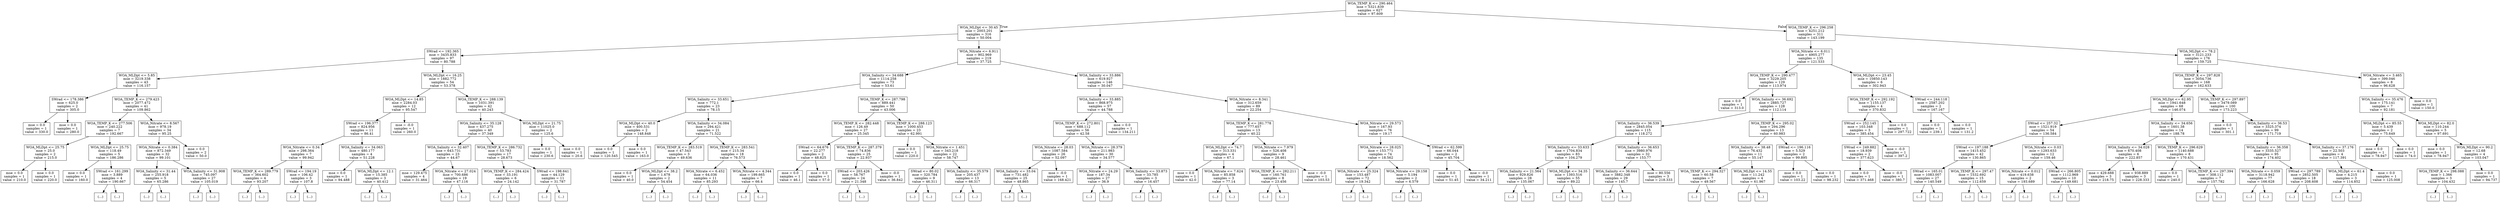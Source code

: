 digraph Tree {
node [shape=box] ;
0 [label="WOA_TEMP_K <= 290.464\nmse = 5321.839\nsamples = 627\nvalue = 97.609"] ;
1 [label="WOA_MLDpt <= 30.45\nmse = 2003.201\nsamples = 316\nvalue = 50.004"] ;
0 -> 1 [labeldistance=2.5, labelangle=45, headlabel="True"] ;
2 [label="SWrad <= 192.365\nmse = 3435.833\nsamples = 97\nvalue = 80.788"] ;
1 -> 2 ;
3 [label="WOA_MLDpt <= 5.85\nmse = 3219.338\nsamples = 43\nvalue = 116.157"] ;
2 -> 3 ;
4 [label="SWrad <= 178.386\nmse = 625.0\nsamples = 2\nvalue = 305.0"] ;
3 -> 4 ;
5 [label="mse = 0.0\nsamples = 1\nvalue = 330.0"] ;
4 -> 5 ;
6 [label="mse = 0.0\nsamples = 1\nvalue = 280.0"] ;
4 -> 6 ;
7 [label="WOA_TEMP_K <= 279.423\nmse = 2077.472\nsamples = 41\nvalue = 109.862"] ;
3 -> 7 ;
8 [label="WOA_TEMP_K <= 277.506\nmse = 240.222\nsamples = 7\nvalue = 192.667"] ;
7 -> 8 ;
9 [label="WOA_MLDpt <= 25.75\nmse = 25.0\nsamples = 2\nvalue = 215.0"] ;
8 -> 9 ;
10 [label="mse = 0.0\nsamples = 1\nvalue = 210.0"] ;
9 -> 10 ;
11 [label="mse = 0.0\nsamples = 1\nvalue = 220.0"] ;
9 -> 11 ;
12 [label="WOA_MLDpt <= 25.75\nmse = 118.49\nsamples = 5\nvalue = 186.286"] ;
8 -> 12 ;
13 [label="mse = 0.0\nsamples = 1\nvalue = 160.0"] ;
12 -> 13 ;
14 [label="SWrad <= 161.299\nmse = 3.889\nsamples = 4\nvalue = 190.667"] ;
12 -> 14 ;
15 [label="(...)"] ;
14 -> 15 ;
18 [label="(...)"] ;
14 -> 18 ;
19 [label="WOA_Nitrate <= 8.567\nmse = 978.19\nsamples = 34\nvalue = 95.25"] ;
7 -> 19 ;
20 [label="WOA_Nitrate <= 0.384\nmse = 872.349\nsamples = 32\nvalue = 99.101"] ;
19 -> 20 ;
21 [label="WOA_Salinity <= 31.44\nmse = 255.918\nsamples = 5\nvalue = 65.286"] ;
20 -> 21 ;
22 [label="(...)"] ;
21 -> 22 ;
27 [label="(...)"] ;
21 -> 27 ;
30 [label="WOA_Salinity <= 31.908\nmse = 745.097\nsamples = 27\nvalue = 105.019"] ;
20 -> 30 ;
31 [label="(...)"] ;
30 -> 31 ;
32 [label="(...)"] ;
30 -> 32 ;
73 [label="mse = 0.0\nsamples = 2\nvalue = 50.0"] ;
19 -> 73 ;
74 [label="WOA_MLDpt <= 16.25\nmse = 1882.772\nsamples = 54\nvalue = 53.378"] ;
2 -> 74 ;
75 [label="WOA_MLDpt <= 14.85\nmse = 2284.03\nsamples = 12\nvalue = 95.547"] ;
74 -> 75 ;
76 [label="SWrad <= 196.377\nmse = 824.956\nsamples = 11\nvalue = 86.41"] ;
75 -> 76 ;
77 [label="WOA_Nitrate <= 0.34\nmse = 298.364\nsamples = 7\nvalue = 99.942"] ;
76 -> 77 ;
78 [label="WOA_TEMP_K <= 289.779\nmse = 364.602\nsamples = 4\nvalue = 93.207"] ;
77 -> 78 ;
79 [label="(...)"] ;
78 -> 79 ;
82 [label="(...)"] ;
78 -> 82 ;
83 [label="SWrad <= 194.19\nmse = 106.42\nsamples = 3\nvalue = 107.8"] ;
77 -> 83 ;
84 [label="(...)"] ;
83 -> 84 ;
87 [label="(...)"] ;
83 -> 87 ;
88 [label="WOA_Salinity <= 34.063\nmse = 480.177\nsamples = 4\nvalue = 51.228"] ;
76 -> 88 ;
89 [label="mse = 0.0\nsamples = 1\nvalue = 94.488"] ;
88 -> 89 ;
90 [label="WOA_MLDpt <= 12.1\nmse = 15.385\nsamples = 3\nvalue = 40.412"] ;
88 -> 90 ;
91 [label="(...)"] ;
90 -> 91 ;
94 [label="(...)"] ;
90 -> 94 ;
95 [label="mse = -0.0\nsamples = 1\nvalue = 260.0"] ;
75 -> 95 ;
96 [label="WOA_TEMP_K <= 288.139\nmse = 1031.391\nsamples = 42\nvalue = 40.243"] ;
74 -> 96 ;
97 [label="WOA_Salinity <= 35.128\nmse = 437.275\nsamples = 40\nvalue = 37.349"] ;
96 -> 97 ;
98 [label="WOA_Salinity <= 32.407\nmse = 643.731\nsamples = 23\nvalue = 44.67"] ;
97 -> 98 ;
99 [label="mse = 129.475\nsamples = 4\nvalue = 31.464"] ;
98 -> 99 ;
100 [label="WOA_Nitrate <= 27.024\nmse = 700.686\nsamples = 19\nvalue = 47.116"] ;
98 -> 100 ;
101 [label="(...)"] ;
100 -> 101 ;
112 [label="(...)"] ;
100 -> 112 ;
115 [label="WOA_TEMP_K <= 286.732\nmse = 53.783\nsamples = 17\nvalue = 28.673"] ;
97 -> 115 ;
116 [label="WOA_TEMP_K <= 284.424\nmse = 33.191\nsamples = 6\nvalue = 24.142"] ;
115 -> 116 ;
117 [label="(...)"] ;
116 -> 117 ;
118 [label="(...)"] ;
116 -> 118 ;
123 [label="SWrad <= 198.641\nmse = 44.129\nsamples = 11\nvalue = 31.787"] ;
115 -> 123 ;
124 [label="(...)"] ;
123 -> 124 ;
127 [label="(...)"] ;
123 -> 127 ;
128 [label="WOA_MLDpt <= 21.75\nmse = 11025.0\nsamples = 2\nvalue = 125.6"] ;
96 -> 128 ;
129 [label="mse = 0.0\nsamples = 1\nvalue = 230.6"] ;
128 -> 129 ;
130 [label="mse = 0.0\nsamples = 1\nvalue = 20.6"] ;
128 -> 130 ;
131 [label="WOA_Nitrate <= 6.911\nmse = 902.969\nsamples = 219\nvalue = 37.725"] ;
1 -> 131 ;
132 [label="WOA_Salinity <= 34.688\nmse = 1114.258\nsamples = 73\nvalue = 53.61"] ;
131 -> 132 ;
133 [label="WOA_Salinity <= 33.651\nmse = 772.1\nsamples = 23\nvalue = 78.15"] ;
132 -> 133 ;
134 [label="WOA_MLDpt <= 40.0\nmse = 400.531\nsamples = 2\nvalue = 148.848"] ;
133 -> 134 ;
135 [label="mse = 0.0\nsamples = 1\nvalue = 120.545"] ;
134 -> 135 ;
136 [label="mse = 0.0\nsamples = 1\nvalue = 163.0"] ;
134 -> 136 ;
137 [label="WOA_Salinity <= 34.084\nmse = 294.421\nsamples = 21\nvalue = 71.522"] ;
133 -> 137 ;
138 [label="WOA_TEMP_K <= 283.519\nmse = 47.543\nsamples = 3\nvalue = 49.636"] ;
137 -> 138 ;
139 [label="mse = 0.0\nsamples = 1\nvalue = 40.0"] ;
138 -> 139 ;
140 [label="WOA_MLDpt <= 38.2\nmse = 1.678\nsamples = 2\nvalue = 54.454"] ;
138 -> 140 ;
141 [label="(...)"] ;
140 -> 141 ;
142 [label="(...)"] ;
140 -> 142 ;
143 [label="WOA_TEMP_K <= 283.541\nmse = 215.34\nsamples = 18\nvalue = 76.573"] ;
137 -> 143 ;
144 [label="WOA_Nitrate <= 6.452\nmse = 64.036\nsamples = 11\nvalue = 85.293"] ;
143 -> 144 ;
145 [label="(...)"] ;
144 -> 145 ;
158 [label="(...)"] ;
144 -> 158 ;
165 [label="WOA_Nitrate <= 4.344\nmse = 199.665\nsamples = 7\nvalue = 66.4"] ;
143 -> 165 ;
166 [label="(...)"] ;
165 -> 166 ;
175 [label="(...)"] ;
165 -> 175 ;
178 [label="WOA_TEMP_K <= 287.798\nmse = 889.441\nsamples = 50\nvalue = 43.006"] ;
132 -> 178 ;
179 [label="WOA_TEMP_K <= 282.448\nmse = 126.49\nsamples = 27\nvalue = 25.345"] ;
178 -> 179 ;
180 [label="SWrad <= 64.676\nmse = 22.277\nsamples = 2\nvalue = 48.825"] ;
179 -> 180 ;
181 [label="mse = 0.0\nsamples = 1\nvalue = 46.1"] ;
180 -> 181 ;
182 [label="mse = 0.0\nsamples = 1\nvalue = 57.0"] ;
180 -> 182 ;
183 [label="WOA_TEMP_K <= 287.379\nmse = 74.836\nsamples = 25\nvalue = 22.937"] ;
179 -> 183 ;
184 [label="SWrad <= 203.426\nmse = 58.767\nsamples = 24\nvalue = 21.348"] ;
183 -> 184 ;
185 [label="(...)"] ;
184 -> 185 ;
206 [label="(...)"] ;
184 -> 206 ;
211 [label="mse = -0.0\nsamples = 1\nvalue = 36.842"] ;
183 -> 211 ;
212 [label="WOA_TEMP_K <= 288.123\nmse = 1000.453\nsamples = 23\nvalue = 62.991"] ;
178 -> 212 ;
213 [label="mse = 0.0\nsamples = 1\nvalue = 220.0"] ;
212 -> 213 ;
214 [label="WOA_Nitrate <= 1.451\nmse = 343.218\nsamples = 22\nvalue = 58.747"] ;
212 -> 214 ;
215 [label="SWrad <= 80.02\nmse = 320.784\nsamples = 9\nvalue = 46.311"] ;
214 -> 215 ;
216 [label="(...)"] ;
215 -> 216 ;
229 [label="(...)"] ;
215 -> 229 ;
232 [label="WOA_Salinity <= 35.579\nmse = 205.437\nsamples = 13\nvalue = 66.317"] ;
214 -> 232 ;
233 [label="(...)"] ;
232 -> 233 ;
246 [label="(...)"] ;
232 -> 246 ;
249 [label="WOA_Salinity <= 33.886\nmse = 619.927\nsamples = 146\nvalue = 30.047"] ;
131 -> 249 ;
250 [label="WOA_Salinity <= 33.885\nmse = 868.975\nsamples = 57\nvalue = 44.788"] ;
249 -> 250 ;
251 [label="WOA_TEMP_K <= 272.801\nmse = 688.112\nsamples = 56\nvalue = 42.58"] ;
250 -> 251 ;
252 [label="WOA_Nitrate <= 28.03\nmse = 1087.584\nsamples = 26\nvalue = 52.097"] ;
251 -> 252 ;
253 [label="WOA_Salinity <= 33.04\nmse = 731.482\nsamples = 25\nvalue = 48.865"] ;
252 -> 253 ;
254 [label="(...)"] ;
253 -> 254 ;
255 [label="(...)"] ;
253 -> 255 ;
286 [label="mse = -0.0\nsamples = 1\nvalue = 168.421"] ;
252 -> 286 ;
287 [label="WOA_Nitrate <= 28.379\nmse = 211.983\nsamples = 30\nvalue = 34.577"] ;
251 -> 287 ;
288 [label="WOA_Nitrate <= 24.29\nmse = 187.34\nsamples = 27\nvalue = 36.9"] ;
287 -> 288 ;
289 [label="(...)"] ;
288 -> 289 ;
312 [label="(...)"] ;
288 -> 312 ;
337 [label="WOA_Salinity <= 33.873\nmse = 33.785\nsamples = 3\nvalue = 16.457"] ;
287 -> 337 ;
338 [label="(...)"] ;
337 -> 338 ;
341 [label="(...)"] ;
337 -> 341 ;
342 [label="mse = 0.0\nsamples = 1\nvalue = 134.211"] ;
250 -> 342 ;
343 [label="WOA_Nitrate <= 8.341\nmse = 312.659\nsamples = 89\nvalue = 22.254"] ;
249 -> 343 ;
344 [label="WOA_TEMP_K <= 281.778\nmse = 777.657\nsamples = 13\nvalue = 40.22"] ;
343 -> 344 ;
345 [label="WOA_MLDpt <= 74.7\nmse = 313.331\nsamples = 4\nvalue = 67.1"] ;
344 -> 345 ;
346 [label="mse = 0.0\nsamples = 1\nvalue = 42.0"] ;
345 -> 346 ;
347 [label="WOA_Nitrate <= 7.624\nmse = 85.858\nsamples = 3\nvalue = 77.14"] ;
345 -> 347 ;
348 [label="(...)"] ;
347 -> 348 ;
349 [label="(...)"] ;
347 -> 349 ;
350 [label="WOA_Nitrate <= 7.979\nmse = 526.408\nsamples = 9\nvalue = 28.461"] ;
344 -> 350 ;
351 [label="WOA_TEMP_K <= 282.211\nmse = 160.761\nsamples = 8\nvalue = 23.456"] ;
350 -> 351 ;
352 [label="(...)"] ;
351 -> 352 ;
353 [label="(...)"] ;
351 -> 353 ;
360 [label="mse = -0.0\nsamples = 1\nvalue = 103.53"] ;
350 -> 360 ;
361 [label="WOA_Nitrate <= 29.573\nmse = 167.93\nsamples = 76\nvalue = 19.17"] ;
343 -> 361 ;
362 [label="WOA_Nitrate <= 28.025\nmse = 153.771\nsamples = 74\nvalue = 18.562"] ;
361 -> 362 ;
363 [label="WOA_Nitrate <= 25.324\nmse = 153.487\nsamples = 72\nvalue = 19.342"] ;
362 -> 363 ;
364 [label="(...)"] ;
363 -> 364 ;
457 [label="(...)"] ;
363 -> 457 ;
460 [label="WOA_Nitrate <= 29.158\nmse = 5.194\nsamples = 2\nvalue = 6.579"] ;
362 -> 460 ;
461 [label="(...)"] ;
460 -> 461 ;
462 [label="(...)"] ;
460 -> 462 ;
463 [label="SWrad <= 62.599\nmse = 66.044\nsamples = 2\nvalue = 45.704"] ;
361 -> 463 ;
464 [label="mse = 0.0\nsamples = 1\nvalue = 51.45"] ;
463 -> 464 ;
465 [label="mse = -0.0\nsamples = 1\nvalue = 34.211"] ;
463 -> 465 ;
466 [label="WOA_TEMP_K <= 296.258\nmse = 4251.212\nsamples = 311\nvalue = 143.199"] ;
0 -> 466 [labeldistance=2.5, labelangle=-45, headlabel="False"] ;
467 [label="WOA_Nitrate <= 6.011\nmse = 4905.277\nsamples = 135\nvalue = 121.533"] ;
466 -> 467 ;
468 [label="WOA_TEMP_K <= 290.477\nmse = 3229.205\nsamples = 129\nvalue = 113.974"] ;
467 -> 468 ;
469 [label="mse = 0.0\nsamples = 1\nvalue = 313.0"] ;
468 -> 469 ;
470 [label="WOA_Salinity <= 36.692\nmse = 2885.727\nsamples = 128\nvalue = 112.114"] ;
468 -> 470 ;
471 [label="WOA_Salinity <= 36.539\nmse = 2845.054\nsamples = 115\nvalue = 118.272"] ;
470 -> 471 ;
472 [label="WOA_Salinity <= 33.633\nmse = 1704.834\nsamples = 83\nvalue = 104.279"] ;
471 -> 472 ;
473 [label="WOA_Salinity <= 21.564\nmse = 929.826\nsamples = 28\nvalue = 135.067"] ;
472 -> 473 ;
474 [label="(...)"] ;
473 -> 474 ;
481 [label="(...)"] ;
473 -> 481 ;
512 [label="WOA_MLDpt <= 34.35\nmse = 1393.516\nsamples = 55\nvalue = 89.22"] ;
472 -> 512 ;
513 [label="(...)"] ;
512 -> 513 ;
552 [label="(...)"] ;
512 -> 552 ;
619 [label="WOA_Salinity <= 36.653\nmse = 3980.976\nsamples = 32\nvalue = 153.77"] ;
471 -> 619 ;
620 [label="WOA_Salinity <= 36.644\nmse = 3882.348\nsamples = 29\nvalue = 145.7"] ;
619 -> 620 ;
621 [label="(...)"] ;
620 -> 621 ;
648 [label="(...)"] ;
620 -> 648 ;
651 [label="mse = 80.556\nsamples = 3\nvalue = 218.333"] ;
619 -> 651 ;
652 [label="WOA_TEMP_K <= 295.02\nmse = 294.296\nsamples = 13\nvalue = 60.983"] ;
470 -> 652 ;
653 [label="WOA_Salinity <= 38.48\nmse = 76.432\nsamples = 11\nvalue = 55.147"] ;
652 -> 653 ;
654 [label="WOA_TEMP_K <= 294.327\nmse = 60.58\nsamples = 7\nvalue = 49.567"] ;
653 -> 654 ;
655 [label="(...)"] ;
654 -> 655 ;
664 [label="(...)"] ;
654 -> 664 ;
667 [label="WOA_MLDpt <= 14.55\nmse = 11.242\nsamples = 4\nvalue = 61.967"] ;
653 -> 667 ;
668 [label="(...)"] ;
667 -> 668 ;
669 [label="(...)"] ;
667 -> 669 ;
670 [label="SWrad <= 196.116\nmse = 5.529\nsamples = 2\nvalue = 99.895"] ;
652 -> 670 ;
671 [label="mse = 0.0\nsamples = 1\nvalue = 103.22"] ;
670 -> 671 ;
672 [label="mse = 0.0\nsamples = 1\nvalue = 98.232"] ;
670 -> 672 ;
673 [label="WOA_MLDpt <= 23.45\nmse = 10850.143\nsamples = 6\nvalue = 302.943"] ;
467 -> 673 ;
674 [label="WOA_TEMP_K <= 292.192\nmse = 1155.137\nsamples = 4\nvalue = 370.832"] ;
673 -> 674 ;
675 [label="SWrad <= 252.145\nmse = 103.348\nsamples = 3\nvalue = 385.454"] ;
674 -> 675 ;
676 [label="SWrad <= 249.882\nmse = 18.939\nsamples = 2\nvalue = 377.623"] ;
675 -> 676 ;
677 [label="mse = 0.0\nsamples = 1\nvalue = 371.468"] ;
676 -> 677 ;
678 [label="mse = -0.0\nsamples = 1\nvalue = 380.7"] ;
676 -> 678 ;
679 [label="mse = -0.0\nsamples = 1\nvalue = 397.2"] ;
675 -> 679 ;
680 [label="mse = 0.0\nsamples = 1\nvalue = 297.722"] ;
674 -> 680 ;
681 [label="SWrad <= 244.118\nmse = 2587.202\nsamples = 2\nvalue = 167.167"] ;
673 -> 681 ;
682 [label="mse = 0.0\nsamples = 1\nvalue = 239.1"] ;
681 -> 682 ;
683 [label="mse = 0.0\nsamples = 1\nvalue = 131.2"] ;
681 -> 683 ;
684 [label="WOA_MLDpt <= 78.2\nmse = 3121.233\nsamples = 176\nvalue = 159.725"] ;
466 -> 684 ;
685 [label="WOA_TEMP_K <= 297.828\nmse = 3054.736\nsamples = 168\nvalue = 162.633"] ;
684 -> 685 ;
686 [label="WOA_MLDpt <= 62.95\nmse = 1941.648\nsamples = 68\nvalue = 146.074"] ;
685 -> 686 ;
687 [label="SWrad <= 257.32\nmse = 1521.919\nsamples = 54\nvalue = 136.584"] ;
686 -> 687 ;
688 [label="SWrad <= 197.188\nmse = 1415.452\nsamples = 42\nvalue = 130.865"] ;
687 -> 688 ;
689 [label="SWrad <= 165.01\nmse = 1083.007\nsamples = 27\nvalue = 140.549"] ;
688 -> 689 ;
690 [label="(...)"] ;
689 -> 690 ;
709 [label="(...)"] ;
689 -> 709 ;
732 [label="WOA_TEMP_K <= 297.47\nmse = 1532.692\nsamples = 15\nvalue = 112.659"] ;
688 -> 732 ;
733 [label="(...)"] ;
732 -> 733 ;
748 [label="(...)"] ;
732 -> 748 ;
759 [label="WOA_Nitrate <= 0.03\nmse = 1293.633\nsamples = 12\nvalue = 159.46"] ;
687 -> 759 ;
760 [label="WOA_Nitrate <= 0.012\nmse = 419.638\nsamples = 2\nvalue = 193.689"] ;
759 -> 760 ;
761 [label="(...)"] ;
760 -> 761 ;
762 [label="(...)"] ;
760 -> 762 ;
763 [label="SWrad <= 266.805\nmse = 1112.969\nsamples = 10\nvalue = 149.681"] ;
759 -> 763 ;
764 [label="(...)"] ;
763 -> 764 ;
765 [label="(...)"] ;
763 -> 765 ;
774 [label="WOA_Salinity <= 34.656\nmse = 1601.38\nsamples = 14\nvalue = 188.78"] ;
686 -> 774 ;
775 [label="WOA_Salinity <= 34.028\nmse = 670.408\nsamples = 6\nvalue = 222.857"] ;
774 -> 775 ;
776 [label="mse = 429.688\nsamples = 3\nvalue = 218.75"] ;
775 -> 776 ;
777 [label="mse = 938.889\nsamples = 3\nvalue = 228.333"] ;
775 -> 777 ;
778 [label="WOA_TEMP_K <= 296.629\nmse = 1140.688\nsamples = 8\nvalue = 170.431"] ;
774 -> 778 ;
779 [label="mse = 0.0\nsamples = 1\nvalue = 240.0"] ;
778 -> 779 ;
780 [label="WOA_TEMP_K <= 297.394\nmse = 308.112\nsamples = 7\nvalue = 157.782"] ;
778 -> 780 ;
781 [label="(...)"] ;
780 -> 781 ;
786 [label="(...)"] ;
780 -> 786 ;
787 [label="WOA_TEMP_K <= 297.897\nmse = 3479.089\nsamples = 100\nvalue = 173.223"] ;
685 -> 787 ;
788 [label="mse = 0.0\nsamples = 1\nvalue = 301.1"] ;
787 -> 788 ;
789 [label="WOA_Salinity <= 36.53\nmse = 3325.374\nsamples = 99\nvalue = 171.719"] ;
787 -> 789 ;
790 [label="WOA_Salinity <= 36.358\nmse = 3335.527\nsamples = 95\nvalue = 174.402"] ;
789 -> 790 ;
791 [label="WOA_Nitrate <= 0.059\nmse = 3118.942\nsamples = 77\nvalue = 166.628"] ;
790 -> 791 ;
792 [label="(...)"] ;
791 -> 792 ;
821 [label="(...)"] ;
791 -> 821 ;
908 [label="SWrad <= 297.789\nmse = 2852.505\nsamples = 18\nvalue = 208.608"] ;
790 -> 908 ;
909 [label="(...)"] ;
908 -> 909 ;
928 [label="(...)"] ;
908 -> 928 ;
931 [label="WOA_Salinity <= 37.176\nmse = 22.503\nsamples = 4\nvalue = 117.391"] ;
789 -> 931 ;
932 [label="WOA_MLDpt <= 61.4\nmse = 4.215\nsamples = 3\nvalue = 114.852"] ;
931 -> 932 ;
933 [label="(...)"] ;
932 -> 933 ;
936 [label="(...)"] ;
932 -> 936 ;
937 [label="mse = 0.0\nsamples = 1\nvalue = 125.008"] ;
931 -> 937 ;
938 [label="WOA_Nitrate <= 3.465\nmse = 399.046\nsamples = 8\nvalue = 96.628"] ;
684 -> 938 ;
939 [label="WOA_Salinity <= 35.476\nmse = 175.141\nsamples = 7\nvalue = 92.181"] ;
938 -> 939 ;
940 [label="WOA_MLDpt <= 85.55\nmse = 5.439\nsamples = 2\nvalue = 75.649"] ;
939 -> 940 ;
941 [label="mse = 0.0\nsamples = 1\nvalue = 78.947"] ;
940 -> 941 ;
942 [label="mse = 0.0\nsamples = 1\nvalue = 74.0"] ;
940 -> 942 ;
943 [label="WOA_MLDpt <= 82.0\nmse = 110.244\nsamples = 5\nvalue = 97.691"] ;
939 -> 943 ;
944 [label="mse = 0.0\nsamples = 1\nvalue = 78.947"] ;
943 -> 944 ;
945 [label="WOA_MLDpt <= 90.2\nmse = 12.68\nsamples = 4\nvalue = 103.047"] ;
943 -> 945 ;
946 [label="WOA_TEMP_K <= 298.088\nmse = 1.366\nsamples = 3\nvalue = 104.432"] ;
945 -> 946 ;
947 [label="(...)"] ;
946 -> 947 ;
948 [label="(...)"] ;
946 -> 948 ;
951 [label="mse = 0.0\nsamples = 1\nvalue = 94.737"] ;
945 -> 951 ;
952 [label="mse = 0.0\nsamples = 1\nvalue = 150.0"] ;
938 -> 952 ;
}